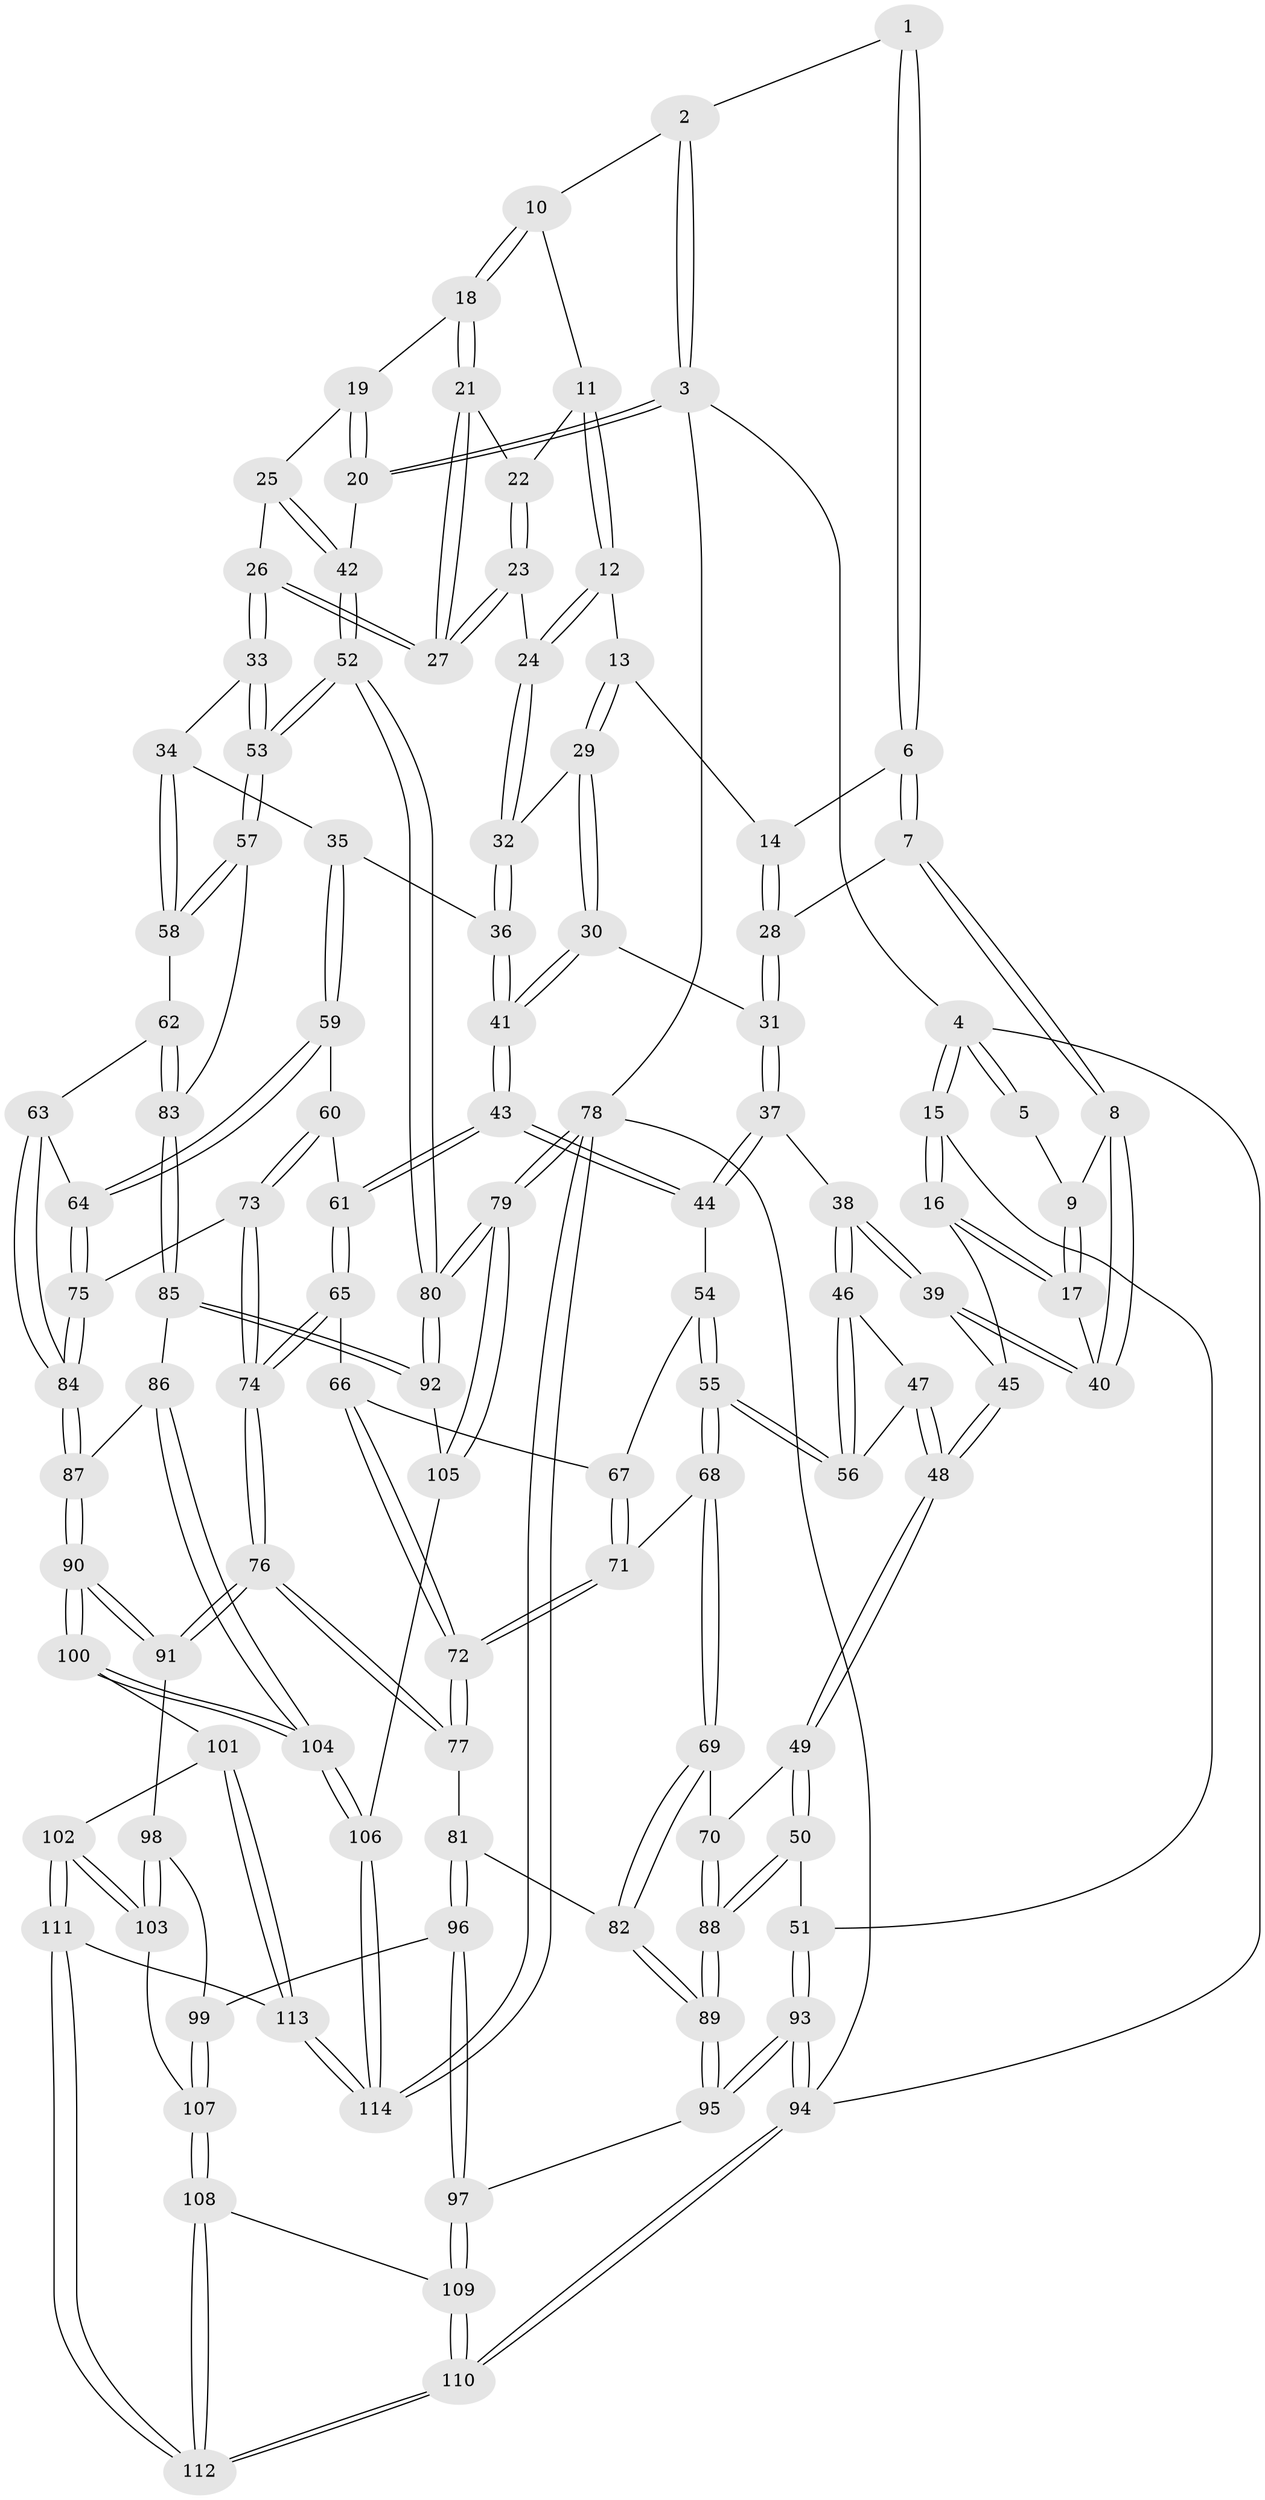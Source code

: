 // Generated by graph-tools (version 1.1) at 2025/17/03/09/25 04:17:07]
// undirected, 114 vertices, 282 edges
graph export_dot {
graph [start="1"]
  node [color=gray90,style=filled];
  1 [pos="+0.5034825764706975+0"];
  2 [pos="+0.7099951039957669+0"];
  3 [pos="+1+0"];
  4 [pos="+0+0"];
  5 [pos="+0.3073209298274663+0"];
  6 [pos="+0.4919683411930741+0.004632153717256391"];
  7 [pos="+0.33791105276099465+0.15168174940291296"];
  8 [pos="+0.2878382162992382+0.16063680994581536"];
  9 [pos="+0.2481960585817281+0"];
  10 [pos="+0.7381517840963805+0"];
  11 [pos="+0.6617623862469607+0.10681009753004744"];
  12 [pos="+0.6087624334858983+0.1390999603326488"];
  13 [pos="+0.5361914449501455+0.13171438187036588"];
  14 [pos="+0.515816789970251+0.10711151177867179"];
  15 [pos="+0+0.1812041407672227"];
  16 [pos="+0+0.15373922134002313"];
  17 [pos="+0.060303008135092866+0.1371036165258469"];
  18 [pos="+0.7696369925779845+0.055085333499474635"];
  19 [pos="+0.8214626392878758+0.1052721759899735"];
  20 [pos="+1+0"];
  21 [pos="+0.7366549532377685+0.1462110251101074"];
  22 [pos="+0.677112651217853+0.14530243272928664"];
  23 [pos="+0.6681278558773449+0.18927634516300879"];
  24 [pos="+0.6531260003025097+0.1900517850867427"];
  25 [pos="+0.8602962978104927+0.20064537530078874"];
  26 [pos="+0.763935671419043+0.2757398589313224"];
  27 [pos="+0.7302217031323244+0.21677796643738934"];
  28 [pos="+0.4278526688321532+0.19307135970916345"];
  29 [pos="+0.5387831436091584+0.14869533236201285"];
  30 [pos="+0.5149815200348892+0.2500265464143968"];
  31 [pos="+0.4295989301494949+0.21448879343017813"];
  32 [pos="+0.6125964771107802+0.23776250972632892"];
  33 [pos="+0.7593192828052002+0.29212011164387874"];
  34 [pos="+0.7336834648912447+0.3286639102638063"];
  35 [pos="+0.6897679778683302+0.3407464539013038"];
  36 [pos="+0.6107329593809183+0.32241165246254927"];
  37 [pos="+0.3911011429613611+0.29845648217895676"];
  38 [pos="+0.3117409181418898+0.2947247347021084"];
  39 [pos="+0.26539812742035246+0.2135467381578898"];
  40 [pos="+0.26403953341144265+0.19985906529423508"];
  41 [pos="+0.5386787541055005+0.34099415741754585"];
  42 [pos="+1+0.240685358073492"];
  43 [pos="+0.5257725648911825+0.3525379845061754"];
  44 [pos="+0.4738935263825314+0.35920401296880716"];
  45 [pos="+0.17349393959272782+0.2829627543019186"];
  46 [pos="+0.3090659810057597+0.30119165294514905"];
  47 [pos="+0.17247467820993928+0.38466914447089806"];
  48 [pos="+0.125695904026455+0.40427055693263786"];
  49 [pos="+0.09134151590677678+0.4375188477123081"];
  50 [pos="+0+0.4267070501080301"];
  51 [pos="+0+0.4075102973813985"];
  52 [pos="+1+0.39132938937384637"];
  53 [pos="+1+0.409558363135752"];
  54 [pos="+0.4684187765509167+0.36678879733884"];
  55 [pos="+0.32104900684056714+0.43494777043623417"];
  56 [pos="+0.3134600640069831+0.4041215071539101"];
  57 [pos="+1+0.45071983254103476"];
  58 [pos="+0.760783558628284+0.3688179827818259"];
  59 [pos="+0.6597295486606523+0.48086773565598284"];
  60 [pos="+0.575043576031734+0.4895406741558344"];
  61 [pos="+0.5621683433316572+0.48206115583791215"];
  62 [pos="+0.7929679951185413+0.5093445342598711"];
  63 [pos="+0.7323819058901379+0.5329342339660511"];
  64 [pos="+0.6807083128232475+0.502436907324694"];
  65 [pos="+0.49348025035995924+0.5215851134423307"];
  66 [pos="+0.44951034913470256+0.4992021256556083"];
  67 [pos="+0.4544329552361194+0.4102636965801254"];
  68 [pos="+0.31164440291084416+0.48806315090480584"];
  69 [pos="+0.18879624747492946+0.5088530654414888"];
  70 [pos="+0.1817232515398529+0.5080256567176225"];
  71 [pos="+0.3302755182601414+0.5024172048762128"];
  72 [pos="+0.35410180840563604+0.5281674464784893"];
  73 [pos="+0.5912626765259463+0.5937158484266284"];
  74 [pos="+0.48741777131866076+0.6698073171755935"];
  75 [pos="+0.6074440592142463+0.5958759438020932"];
  76 [pos="+0.483877039595139+0.6757216910652399"];
  77 [pos="+0.3739069843471767+0.6283394622166021"];
  78 [pos="+1+1"];
  79 [pos="+1+1"];
  80 [pos="+1+0.7247583742025251"];
  81 [pos="+0.35334584142496084+0.640169718622808"];
  82 [pos="+0.27017727436258554+0.627014401868726"];
  83 [pos="+0.892621670921354+0.5380632314697983"];
  84 [pos="+0.7006174613681002+0.6400527547589735"];
  85 [pos="+0.8612147708065695+0.7130807311614464"];
  86 [pos="+0.7555225202636157+0.7279973617487253"];
  87 [pos="+0.7246878130351374+0.7178567582424099"];
  88 [pos="+0.14765308722073953+0.701957110226001"];
  89 [pos="+0.1482653208635438+0.726238394523527"];
  90 [pos="+0.6200020482047552+0.7656586263218287"];
  91 [pos="+0.484086319312657+0.6763803152129699"];
  92 [pos="+0.8809296751810904+0.7284123043328053"];
  93 [pos="+0+0.6868245463596854"];
  94 [pos="+0+1"];
  95 [pos="+0.13726716430581218+0.7742934763456567"];
  96 [pos="+0.2715612929197323+0.7750937383253961"];
  97 [pos="+0.14073114867159983+0.7786850386415627"];
  98 [pos="+0.4683896096501156+0.7085604137908339"];
  99 [pos="+0.3340959293106114+0.8146353843519004"];
  100 [pos="+0.592424758034862+0.8897309947922789"];
  101 [pos="+0.552308732910269+0.9194435322917227"];
  102 [pos="+0.46801547450329173+0.8947993026087482"];
  103 [pos="+0.46760568604713926+0.8945076791588046"];
  104 [pos="+0.7592663536196388+0.945425083709779"];
  105 [pos="+0.903201308830562+0.8790572945076615"];
  106 [pos="+0.7894868003099459+0.9788900878457223"];
  107 [pos="+0.36645435925349285+0.8787898038511929"];
  108 [pos="+0.3016415253928692+0.9693936882987785"];
  109 [pos="+0.1403809607786843+0.8150945552522679"];
  110 [pos="+0+1"];
  111 [pos="+0.3009544413163376+1"];
  112 [pos="+0.2652715993947093+1"];
  113 [pos="+0.5616776500213992+1"];
  114 [pos="+0.8114398210938514+1"];
  1 -- 2;
  1 -- 6;
  1 -- 6;
  2 -- 3;
  2 -- 3;
  2 -- 10;
  3 -- 4;
  3 -- 20;
  3 -- 20;
  3 -- 78;
  4 -- 5;
  4 -- 5;
  4 -- 15;
  4 -- 15;
  4 -- 94;
  5 -- 9;
  6 -- 7;
  6 -- 7;
  6 -- 14;
  7 -- 8;
  7 -- 8;
  7 -- 28;
  8 -- 9;
  8 -- 40;
  8 -- 40;
  9 -- 17;
  9 -- 17;
  10 -- 11;
  10 -- 18;
  10 -- 18;
  11 -- 12;
  11 -- 12;
  11 -- 22;
  12 -- 13;
  12 -- 24;
  12 -- 24;
  13 -- 14;
  13 -- 29;
  13 -- 29;
  14 -- 28;
  14 -- 28;
  15 -- 16;
  15 -- 16;
  15 -- 51;
  16 -- 17;
  16 -- 17;
  16 -- 45;
  17 -- 40;
  18 -- 19;
  18 -- 21;
  18 -- 21;
  19 -- 20;
  19 -- 20;
  19 -- 25;
  20 -- 42;
  21 -- 22;
  21 -- 27;
  21 -- 27;
  22 -- 23;
  22 -- 23;
  23 -- 24;
  23 -- 27;
  23 -- 27;
  24 -- 32;
  24 -- 32;
  25 -- 26;
  25 -- 42;
  25 -- 42;
  26 -- 27;
  26 -- 27;
  26 -- 33;
  26 -- 33;
  28 -- 31;
  28 -- 31;
  29 -- 30;
  29 -- 30;
  29 -- 32;
  30 -- 31;
  30 -- 41;
  30 -- 41;
  31 -- 37;
  31 -- 37;
  32 -- 36;
  32 -- 36;
  33 -- 34;
  33 -- 53;
  33 -- 53;
  34 -- 35;
  34 -- 58;
  34 -- 58;
  35 -- 36;
  35 -- 59;
  35 -- 59;
  36 -- 41;
  36 -- 41;
  37 -- 38;
  37 -- 44;
  37 -- 44;
  38 -- 39;
  38 -- 39;
  38 -- 46;
  38 -- 46;
  39 -- 40;
  39 -- 40;
  39 -- 45;
  41 -- 43;
  41 -- 43;
  42 -- 52;
  42 -- 52;
  43 -- 44;
  43 -- 44;
  43 -- 61;
  43 -- 61;
  44 -- 54;
  45 -- 48;
  45 -- 48;
  46 -- 47;
  46 -- 56;
  46 -- 56;
  47 -- 48;
  47 -- 48;
  47 -- 56;
  48 -- 49;
  48 -- 49;
  49 -- 50;
  49 -- 50;
  49 -- 70;
  50 -- 51;
  50 -- 88;
  50 -- 88;
  51 -- 93;
  51 -- 93;
  52 -- 53;
  52 -- 53;
  52 -- 80;
  52 -- 80;
  53 -- 57;
  53 -- 57;
  54 -- 55;
  54 -- 55;
  54 -- 67;
  55 -- 56;
  55 -- 56;
  55 -- 68;
  55 -- 68;
  57 -- 58;
  57 -- 58;
  57 -- 83;
  58 -- 62;
  59 -- 60;
  59 -- 64;
  59 -- 64;
  60 -- 61;
  60 -- 73;
  60 -- 73;
  61 -- 65;
  61 -- 65;
  62 -- 63;
  62 -- 83;
  62 -- 83;
  63 -- 64;
  63 -- 84;
  63 -- 84;
  64 -- 75;
  64 -- 75;
  65 -- 66;
  65 -- 74;
  65 -- 74;
  66 -- 67;
  66 -- 72;
  66 -- 72;
  67 -- 71;
  67 -- 71;
  68 -- 69;
  68 -- 69;
  68 -- 71;
  69 -- 70;
  69 -- 82;
  69 -- 82;
  70 -- 88;
  70 -- 88;
  71 -- 72;
  71 -- 72;
  72 -- 77;
  72 -- 77;
  73 -- 74;
  73 -- 74;
  73 -- 75;
  74 -- 76;
  74 -- 76;
  75 -- 84;
  75 -- 84;
  76 -- 77;
  76 -- 77;
  76 -- 91;
  76 -- 91;
  77 -- 81;
  78 -- 79;
  78 -- 79;
  78 -- 114;
  78 -- 114;
  78 -- 94;
  79 -- 80;
  79 -- 80;
  79 -- 105;
  79 -- 105;
  80 -- 92;
  80 -- 92;
  81 -- 82;
  81 -- 96;
  81 -- 96;
  82 -- 89;
  82 -- 89;
  83 -- 85;
  83 -- 85;
  84 -- 87;
  84 -- 87;
  85 -- 86;
  85 -- 92;
  85 -- 92;
  86 -- 87;
  86 -- 104;
  86 -- 104;
  87 -- 90;
  87 -- 90;
  88 -- 89;
  88 -- 89;
  89 -- 95;
  89 -- 95;
  90 -- 91;
  90 -- 91;
  90 -- 100;
  90 -- 100;
  91 -- 98;
  92 -- 105;
  93 -- 94;
  93 -- 94;
  93 -- 95;
  93 -- 95;
  94 -- 110;
  94 -- 110;
  95 -- 97;
  96 -- 97;
  96 -- 97;
  96 -- 99;
  97 -- 109;
  97 -- 109;
  98 -- 99;
  98 -- 103;
  98 -- 103;
  99 -- 107;
  99 -- 107;
  100 -- 101;
  100 -- 104;
  100 -- 104;
  101 -- 102;
  101 -- 113;
  101 -- 113;
  102 -- 103;
  102 -- 103;
  102 -- 111;
  102 -- 111;
  103 -- 107;
  104 -- 106;
  104 -- 106;
  105 -- 106;
  106 -- 114;
  106 -- 114;
  107 -- 108;
  107 -- 108;
  108 -- 109;
  108 -- 112;
  108 -- 112;
  109 -- 110;
  109 -- 110;
  110 -- 112;
  110 -- 112;
  111 -- 112;
  111 -- 112;
  111 -- 113;
  113 -- 114;
  113 -- 114;
}
